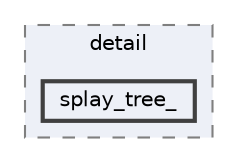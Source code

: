 digraph "C:/Users/HP/Documents/GitHub/Minero-Game/Classes/lib/include/c++/ext/pb_ds/detail/splay_tree_"
{
 // LATEX_PDF_SIZE
  bgcolor="transparent";
  edge [fontname=Helvetica,fontsize=10,labelfontname=Helvetica,labelfontsize=10];
  node [fontname=Helvetica,fontsize=10,shape=box,height=0.2,width=0.4];
  compound=true
  subgraph clusterdir_36ea5ff05da98f3f134d69092af8e345 {
    graph [ bgcolor="#edf0f7", pencolor="grey50", label="detail", fontname=Helvetica,fontsize=10 style="filled,dashed", URL="dir_36ea5ff05da98f3f134d69092af8e345.html",tooltip=""]
  dir_17583589432d5feabb1dad99f75e9bb5 [label="splay_tree_", fillcolor="#edf0f7", color="grey25", style="filled,bold", URL="dir_17583589432d5feabb1dad99f75e9bb5.html",tooltip=""];
  }
}
